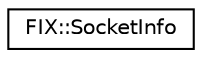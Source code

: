 digraph "Graphical Class Hierarchy"
{
  edge [fontname="Helvetica",fontsize="10",labelfontname="Helvetica",labelfontsize="10"];
  node [fontname="Helvetica",fontsize="10",shape=record];
  rankdir="LR";
  Node0 [label="FIX::SocketInfo",height=0.2,width=0.4,color="black", fillcolor="white", style="filled",URL="$struct_f_i_x_1_1_socket_info.html",tooltip="Information about listening socket. "];
}
